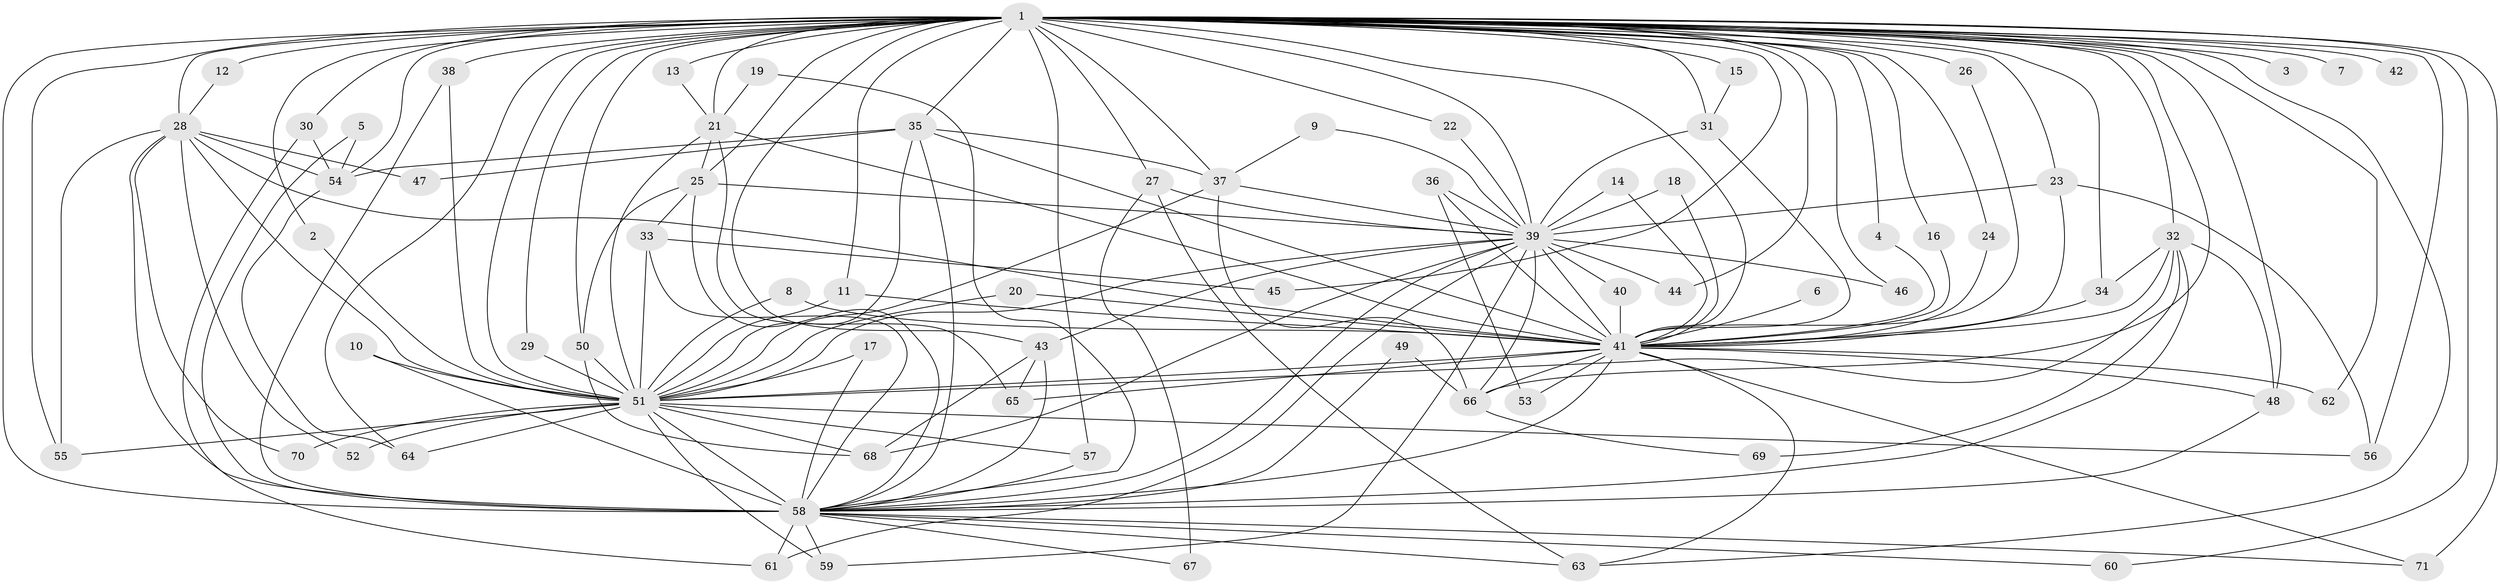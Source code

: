 // original degree distribution, {28: 0.014084507042253521, 24: 0.007042253521126761, 17: 0.007042253521126761, 31: 0.007042253521126761, 30: 0.007042253521126761, 39: 0.007042253521126761, 13: 0.007042253521126761, 21: 0.014084507042253521, 5: 0.07042253521126761, 8: 0.014084507042253521, 3: 0.18309859154929578, 2: 0.5704225352112676, 4: 0.07042253521126761, 6: 0.007042253521126761, 7: 0.014084507042253521}
// Generated by graph-tools (version 1.1) at 2025/49/03/09/25 03:49:36]
// undirected, 71 vertices, 174 edges
graph export_dot {
graph [start="1"]
  node [color=gray90,style=filled];
  1;
  2;
  3;
  4;
  5;
  6;
  7;
  8;
  9;
  10;
  11;
  12;
  13;
  14;
  15;
  16;
  17;
  18;
  19;
  20;
  21;
  22;
  23;
  24;
  25;
  26;
  27;
  28;
  29;
  30;
  31;
  32;
  33;
  34;
  35;
  36;
  37;
  38;
  39;
  40;
  41;
  42;
  43;
  44;
  45;
  46;
  47;
  48;
  49;
  50;
  51;
  52;
  53;
  54;
  55;
  56;
  57;
  58;
  59;
  60;
  61;
  62;
  63;
  64;
  65;
  66;
  67;
  68;
  69;
  70;
  71;
  1 -- 2 [weight=1.0];
  1 -- 3 [weight=1.0];
  1 -- 4 [weight=1.0];
  1 -- 7 [weight=1.0];
  1 -- 11 [weight=1.0];
  1 -- 12 [weight=1.0];
  1 -- 13 [weight=1.0];
  1 -- 15 [weight=1.0];
  1 -- 16 [weight=1.0];
  1 -- 21 [weight=2.0];
  1 -- 22 [weight=1.0];
  1 -- 23 [weight=2.0];
  1 -- 24 [weight=1.0];
  1 -- 25 [weight=1.0];
  1 -- 26 [weight=2.0];
  1 -- 27 [weight=1.0];
  1 -- 28 [weight=2.0];
  1 -- 29 [weight=1.0];
  1 -- 30 [weight=2.0];
  1 -- 31 [weight=3.0];
  1 -- 32 [weight=1.0];
  1 -- 34 [weight=1.0];
  1 -- 35 [weight=1.0];
  1 -- 37 [weight=1.0];
  1 -- 38 [weight=3.0];
  1 -- 39 [weight=4.0];
  1 -- 41 [weight=4.0];
  1 -- 42 [weight=1.0];
  1 -- 43 [weight=1.0];
  1 -- 44 [weight=1.0];
  1 -- 45 [weight=1.0];
  1 -- 46 [weight=3.0];
  1 -- 48 [weight=1.0];
  1 -- 50 [weight=1.0];
  1 -- 51 [weight=8.0];
  1 -- 54 [weight=4.0];
  1 -- 55 [weight=1.0];
  1 -- 56 [weight=1.0];
  1 -- 57 [weight=1.0];
  1 -- 58 [weight=9.0];
  1 -- 60 [weight=1.0];
  1 -- 62 [weight=1.0];
  1 -- 63 [weight=1.0];
  1 -- 64 [weight=1.0];
  1 -- 66 [weight=1.0];
  1 -- 71 [weight=2.0];
  2 -- 51 [weight=1.0];
  4 -- 41 [weight=1.0];
  5 -- 54 [weight=1.0];
  5 -- 58 [weight=1.0];
  6 -- 41 [weight=1.0];
  8 -- 41 [weight=1.0];
  8 -- 51 [weight=1.0];
  9 -- 37 [weight=1.0];
  9 -- 39 [weight=1.0];
  10 -- 51 [weight=1.0];
  10 -- 58 [weight=1.0];
  11 -- 41 [weight=2.0];
  11 -- 51 [weight=1.0];
  12 -- 28 [weight=1.0];
  13 -- 21 [weight=1.0];
  14 -- 39 [weight=1.0];
  14 -- 41 [weight=1.0];
  15 -- 31 [weight=1.0];
  16 -- 41 [weight=1.0];
  17 -- 51 [weight=1.0];
  17 -- 58 [weight=1.0];
  18 -- 39 [weight=1.0];
  18 -- 41 [weight=1.0];
  19 -- 21 [weight=1.0];
  19 -- 58 [weight=1.0];
  20 -- 41 [weight=1.0];
  20 -- 51 [weight=1.0];
  21 -- 25 [weight=1.0];
  21 -- 41 [weight=1.0];
  21 -- 51 [weight=1.0];
  21 -- 65 [weight=1.0];
  22 -- 39 [weight=1.0];
  23 -- 39 [weight=1.0];
  23 -- 41 [weight=1.0];
  23 -- 56 [weight=1.0];
  24 -- 41 [weight=1.0];
  25 -- 33 [weight=1.0];
  25 -- 39 [weight=1.0];
  25 -- 50 [weight=1.0];
  25 -- 58 [weight=1.0];
  26 -- 41 [weight=1.0];
  27 -- 39 [weight=1.0];
  27 -- 63 [weight=1.0];
  27 -- 67 [weight=1.0];
  28 -- 41 [weight=1.0];
  28 -- 47 [weight=1.0];
  28 -- 51 [weight=1.0];
  28 -- 52 [weight=1.0];
  28 -- 54 [weight=1.0];
  28 -- 55 [weight=1.0];
  28 -- 58 [weight=1.0];
  28 -- 70 [weight=1.0];
  29 -- 51 [weight=1.0];
  30 -- 54 [weight=1.0];
  30 -- 61 [weight=1.0];
  31 -- 39 [weight=1.0];
  31 -- 41 [weight=1.0];
  32 -- 34 [weight=1.0];
  32 -- 41 [weight=1.0];
  32 -- 48 [weight=1.0];
  32 -- 51 [weight=1.0];
  32 -- 58 [weight=1.0];
  32 -- 69 [weight=1.0];
  33 -- 45 [weight=1.0];
  33 -- 51 [weight=1.0];
  33 -- 58 [weight=1.0];
  34 -- 41 [weight=1.0];
  35 -- 37 [weight=1.0];
  35 -- 41 [weight=1.0];
  35 -- 47 [weight=1.0];
  35 -- 51 [weight=1.0];
  35 -- 54 [weight=1.0];
  35 -- 58 [weight=1.0];
  36 -- 39 [weight=2.0];
  36 -- 41 [weight=3.0];
  36 -- 53 [weight=1.0];
  37 -- 39 [weight=1.0];
  37 -- 51 [weight=1.0];
  37 -- 66 [weight=1.0];
  38 -- 51 [weight=1.0];
  38 -- 58 [weight=1.0];
  39 -- 40 [weight=1.0];
  39 -- 41 [weight=2.0];
  39 -- 43 [weight=1.0];
  39 -- 44 [weight=1.0];
  39 -- 46 [weight=1.0];
  39 -- 51 [weight=2.0];
  39 -- 58 [weight=2.0];
  39 -- 59 [weight=1.0];
  39 -- 61 [weight=1.0];
  39 -- 66 [weight=1.0];
  39 -- 68 [weight=1.0];
  40 -- 41 [weight=1.0];
  41 -- 48 [weight=1.0];
  41 -- 51 [weight=2.0];
  41 -- 53 [weight=1.0];
  41 -- 58 [weight=2.0];
  41 -- 62 [weight=1.0];
  41 -- 63 [weight=1.0];
  41 -- 65 [weight=1.0];
  41 -- 66 [weight=1.0];
  41 -- 71 [weight=1.0];
  43 -- 58 [weight=1.0];
  43 -- 65 [weight=1.0];
  43 -- 68 [weight=1.0];
  48 -- 58 [weight=1.0];
  49 -- 58 [weight=1.0];
  49 -- 66 [weight=1.0];
  50 -- 51 [weight=2.0];
  50 -- 68 [weight=1.0];
  51 -- 52 [weight=1.0];
  51 -- 55 [weight=1.0];
  51 -- 56 [weight=1.0];
  51 -- 57 [weight=1.0];
  51 -- 58 [weight=4.0];
  51 -- 59 [weight=1.0];
  51 -- 64 [weight=1.0];
  51 -- 68 [weight=1.0];
  51 -- 70 [weight=1.0];
  54 -- 64 [weight=1.0];
  57 -- 58 [weight=1.0];
  58 -- 59 [weight=1.0];
  58 -- 60 [weight=1.0];
  58 -- 61 [weight=1.0];
  58 -- 63 [weight=1.0];
  58 -- 67 [weight=1.0];
  58 -- 71 [weight=1.0];
  66 -- 69 [weight=1.0];
}
